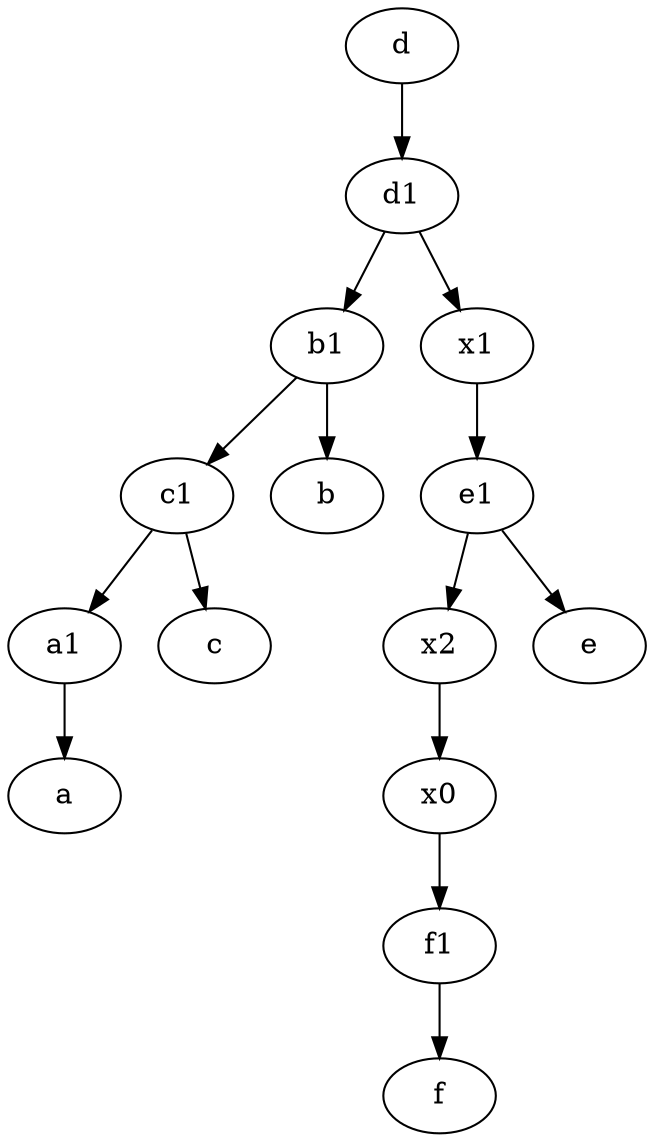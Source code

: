 digraph  {
	b1 [pos="45,20!"];
	x2;
	a1 [pos="40,15!"];
	x1;
	d [pos="20,30!"];
	f1;
	x0;
	e1 [pos="25,45!"];
	c1 [pos="30,15!"];
	d1 [pos="25,30!"];
	d1 -> x1;
	a1 -> a;
	b1 -> c1;
	e1 -> x2;
	d -> d1;
	b1 -> b;
	f1 -> f;
	x2 -> x0;
	x1 -> e1;
	c1 -> a1;
	c1 -> c;
	d1 -> b1;
	x0 -> f1;
	e1 -> e;

	}